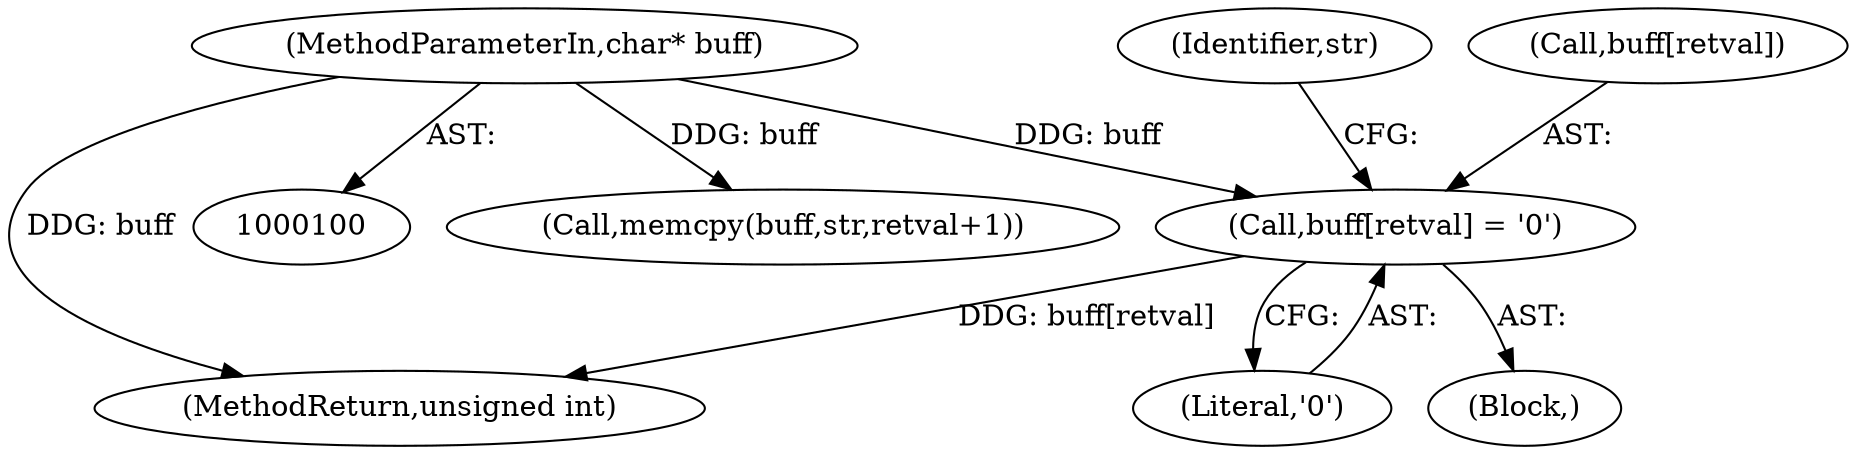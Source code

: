 digraph "1_openmpt_927688ddab43c2b203569de79407a899e734fabe_0@array" {
"1000163" [label="(Call,buff[retval] = '\0')"];
"1000103" [label="(MethodParameterIn,char* buff)"];
"1000156" [label="(Block,)"];
"1000103" [label="(MethodParameterIn,char* buff)"];
"1000157" [label="(Call,memcpy(buff,str,retval+1))"];
"1000169" [label="(Identifier,str)"];
"1000164" [label="(Call,buff[retval])"];
"1000163" [label="(Call,buff[retval] = '\0')"];
"1000172" [label="(MethodReturn,unsigned int)"];
"1000167" [label="(Literal,'\0')"];
"1000163" -> "1000156"  [label="AST: "];
"1000163" -> "1000167"  [label="CFG: "];
"1000164" -> "1000163"  [label="AST: "];
"1000167" -> "1000163"  [label="AST: "];
"1000169" -> "1000163"  [label="CFG: "];
"1000163" -> "1000172"  [label="DDG: buff[retval]"];
"1000103" -> "1000163"  [label="DDG: buff"];
"1000103" -> "1000100"  [label="AST: "];
"1000103" -> "1000172"  [label="DDG: buff"];
"1000103" -> "1000157"  [label="DDG: buff"];
}
